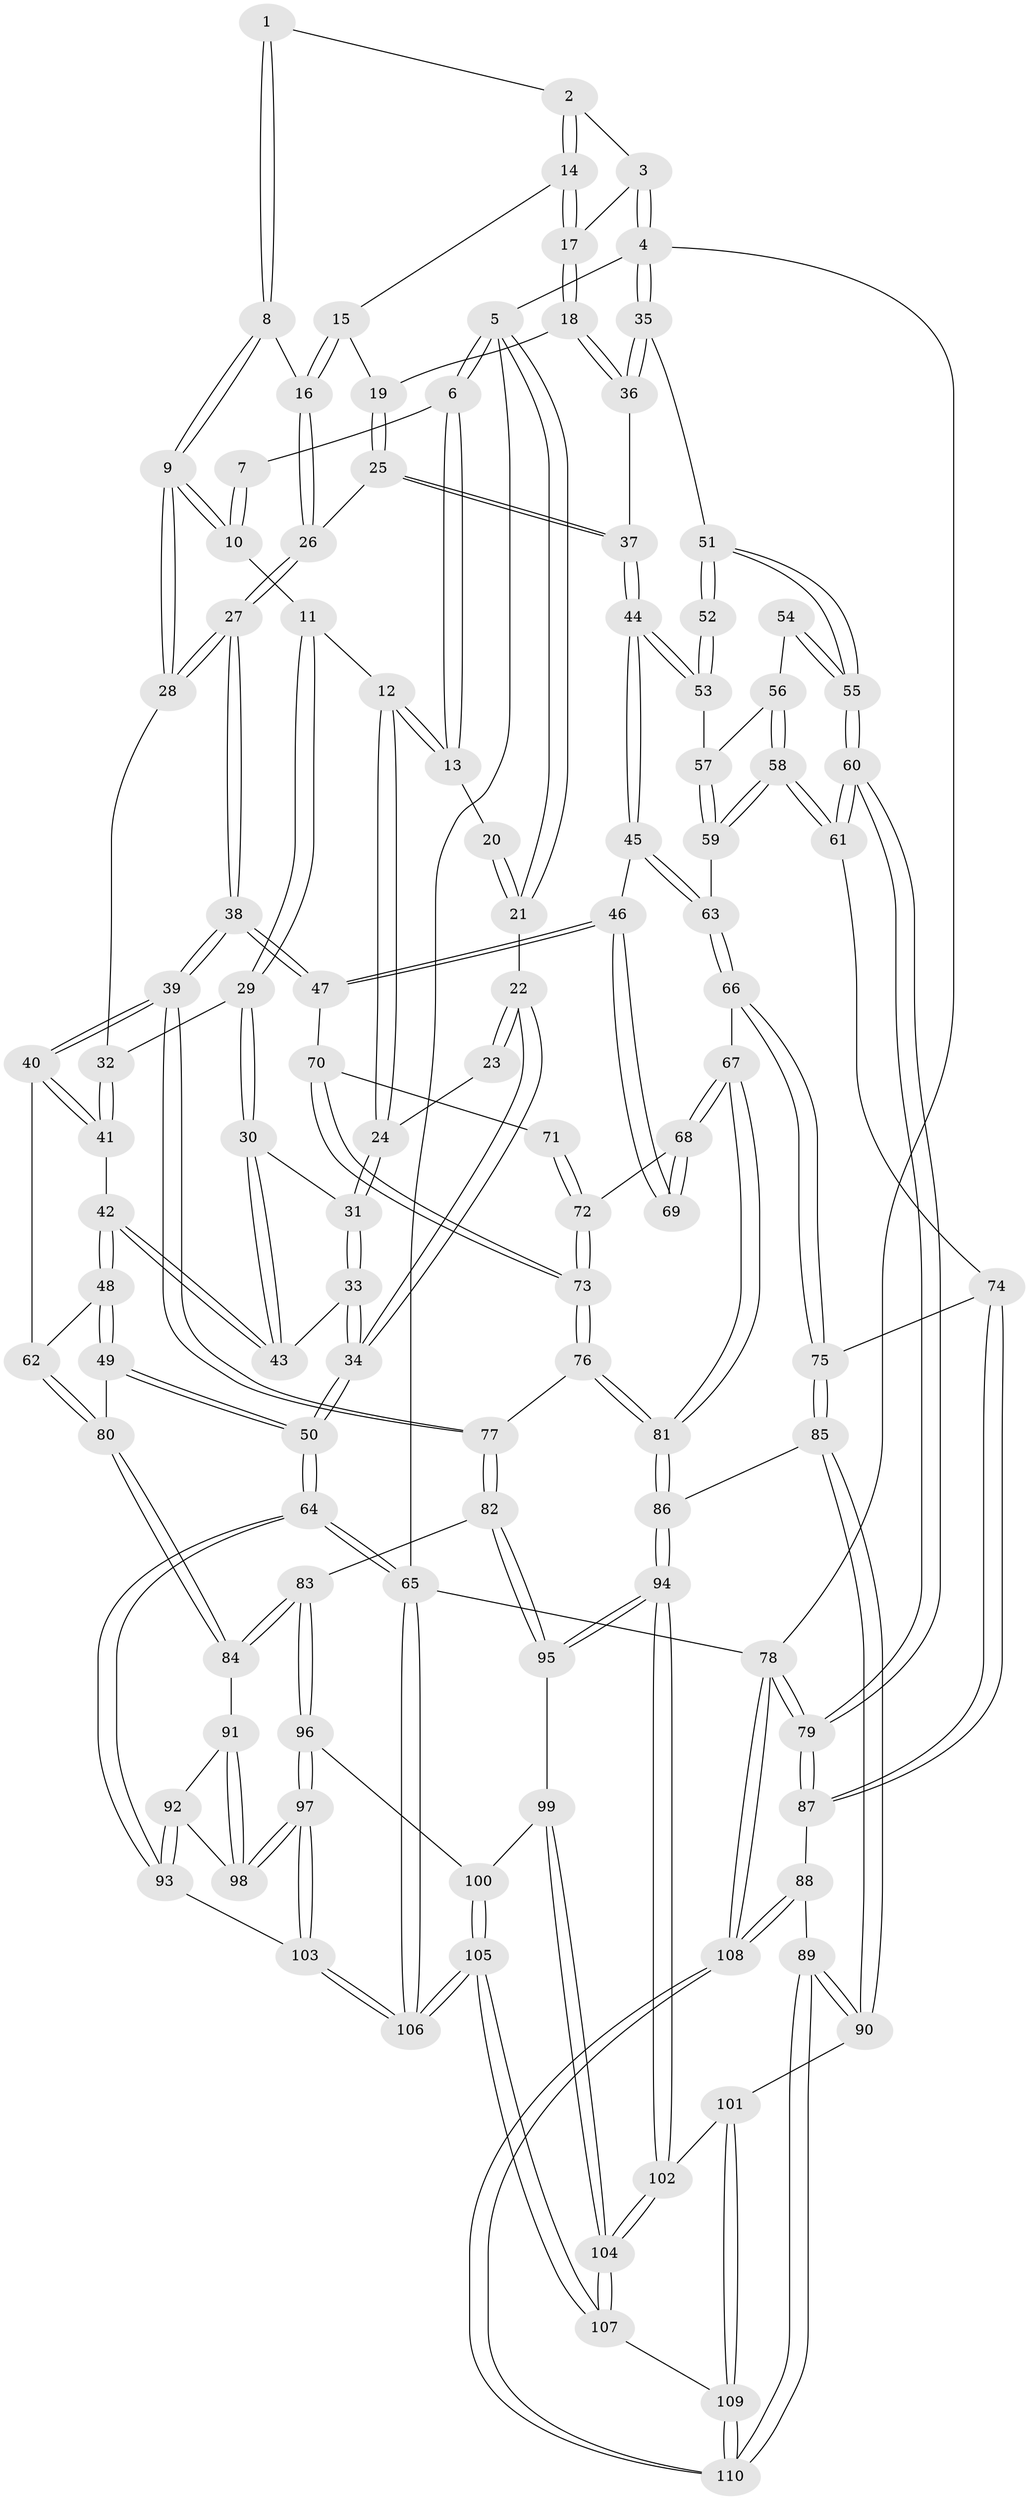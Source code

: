 // Generated by graph-tools (version 1.1) at 2025/11/02/27/25 16:11:53]
// undirected, 110 vertices, 272 edges
graph export_dot {
graph [start="1"]
  node [color=gray90,style=filled];
  1 [pos="+0.493360529333106+0"];
  2 [pos="+0.6256811003113528+0"];
  3 [pos="+0.9197950005755982+0"];
  4 [pos="+1+0"];
  5 [pos="+0+0"];
  6 [pos="+0.23663424986349538+0"];
  7 [pos="+0.24148730786792272+0"];
  8 [pos="+0.45647248701834653+0.08285581940521408"];
  9 [pos="+0.38029162902679753+0.1434159997024538"];
  10 [pos="+0.3714787055537388+0.1392172895237527"];
  11 [pos="+0.2900371395468533+0.13721466579815159"];
  12 [pos="+0.18331497307669165+0.08223648318234614"];
  13 [pos="+0.17761955782422653+0.057309651196564115"];
  14 [pos="+0.6488239091274026+0"];
  15 [pos="+0.6403233194226878+0.016091756012570443"];
  16 [pos="+0.5205707773373919+0.11532800920161694"];
  17 [pos="+0.8594065738575731+0.13502753811435017"];
  18 [pos="+0.862266508587825+0.1453748817239896"];
  19 [pos="+0.6580542168018597+0.08582119071678763"];
  20 [pos="+0.07461327516270773+0.06712629925410185"];
  21 [pos="+0+0.05963218814654649"];
  22 [pos="+0+0.16952659819358976"];
  23 [pos="+0.05394889724328809+0.13816309782885083"];
  24 [pos="+0.15264887392373083+0.15272676732429843"];
  25 [pos="+0.6191193591632442+0.24684904596382776"];
  26 [pos="+0.5940065311289296+0.2462903933003044"];
  27 [pos="+0.49464280129761995+0.287982282844374"];
  28 [pos="+0.3972494281473144+0.20778909797961145"];
  29 [pos="+0.24836732129175967+0.2666074476624287"];
  30 [pos="+0.23353972776685297+0.2787994212151168"];
  31 [pos="+0.15075093665212203+0.16388089046001106"];
  32 [pos="+0.355303036212868+0.24103883318754168"];
  33 [pos="+0.01832993705220513+0.2918556297028717"];
  34 [pos="+0+0.36485201729924804"];
  35 [pos="+1+0.19580516618550628"];
  36 [pos="+0.8738067348230434+0.165179552149765"];
  37 [pos="+0.7331410143937128+0.31315505762196194"];
  38 [pos="+0.4343807860020428+0.43855308481854055"];
  39 [pos="+0.4132688892074452+0.4563413361317454"];
  40 [pos="+0.3793070136958855+0.4468771557347676"];
  41 [pos="+0.3267054188694534+0.3970653548734611"];
  42 [pos="+0.23708352943108832+0.347053115313652"];
  43 [pos="+0.22567968851586653+0.31560496679210837"];
  44 [pos="+0.7392137994632411+0.3461699758457311"];
  45 [pos="+0.735463009388094+0.35559252646330486"];
  46 [pos="+0.7327996842440735+0.3599992629711994"];
  47 [pos="+0.4707250380523811+0.442672505496768"];
  48 [pos="+0.1511306400319774+0.4385524074998448"];
  49 [pos="+0.007506939633112237+0.5455589218415164"];
  50 [pos="+0+0.52550170163515"];
  51 [pos="+1+0.2338018388074722"];
  52 [pos="+0.85970614872494+0.3695724486650787"];
  53 [pos="+0.7627921615607115+0.35659903718392033"];
  54 [pos="+0.9537220386575816+0.43143332909905086"];
  55 [pos="+1+0.24413184732288437"];
  56 [pos="+0.9522817539827512+0.4344697408247098"];
  57 [pos="+0.8432737231030129+0.4374047433501806"];
  58 [pos="+0.925886840985333+0.5193186065897274"];
  59 [pos="+0.8791680070714105+0.48920644670555513"];
  60 [pos="+1+0.6465325404931205"];
  61 [pos="+0.9496449220329459+0.606132199598334"];
  62 [pos="+0.3105252184245684+0.4829541266328879"];
  63 [pos="+0.8156576420346284+0.5094700194013652"];
  64 [pos="+0+0.841519716845004"];
  65 [pos="+0+1"];
  66 [pos="+0.8017995210494939+0.5985337367689977"];
  67 [pos="+0.7473701623701142+0.5778692162139705"];
  68 [pos="+0.704124331075568+0.4725907886192431"];
  69 [pos="+0.7226400978181229+0.3853297792390392"];
  70 [pos="+0.5441054981443053+0.46761114026704015"];
  71 [pos="+0.5964461682018799+0.4560466607159848"];
  72 [pos="+0.6327052649854228+0.5224681545796293"];
  73 [pos="+0.6166848991964409+0.5373362736543664"];
  74 [pos="+0.8855458207245184+0.6382829296942263"];
  75 [pos="+0.8410682572241927+0.631280864028833"];
  76 [pos="+0.5828814469808654+0.6561383983477092"];
  77 [pos="+0.44277615396659+0.6368292317505585"];
  78 [pos="+1+1"];
  79 [pos="+1+0.9827750935967321"];
  80 [pos="+0.14023664317062146+0.6130829353803595"];
  81 [pos="+0.5993340102560212+0.6671946962124823"];
  82 [pos="+0.4308021860167768+0.6498874151084898"];
  83 [pos="+0.22435924248395864+0.6978153922026026"];
  84 [pos="+0.21256317687198611+0.6936306546165896"];
  85 [pos="+0.6823210113785383+0.7775544772646454"];
  86 [pos="+0.6351884013523006+0.7277744021076079"];
  87 [pos="+0.880389020161205+0.82664912439294"];
  88 [pos="+0.7908325969612436+0.8662202921282409"];
  89 [pos="+0.7097077574438341+0.8585901432733174"];
  90 [pos="+0.7077176160187946+0.8572288547718611"];
  91 [pos="+0.1808769452426925+0.7406906876696105"];
  92 [pos="+0.08129656428066998+0.827670882630554"];
  93 [pos="+0.0003205059382313463+0.8604475225464728"];
  94 [pos="+0.47226534996654534+0.848649944526557"];
  95 [pos="+0.4368755986223929+0.814824852948211"];
  96 [pos="+0.28507943864184065+0.8442330298020093"];
  97 [pos="+0.1876755480751677+0.9240273389424735"];
  98 [pos="+0.16798394117915527+0.8770890585583103"];
  99 [pos="+0.351482332251378+0.8542401882052425"];
  100 [pos="+0.3060967027025665+0.8555786021694334"];
  101 [pos="+0.5798795078886965+0.9140297508361964"];
  102 [pos="+0.49106653144450196+0.8828749345595013"];
  103 [pos="+0.17059190769924962+0.9701665222340746"];
  104 [pos="+0.4113733616454087+0.9983411969682883"];
  105 [pos="+0.3224953566099717+1"];
  106 [pos="+0.2253631691535538+1"];
  107 [pos="+0.34090601872320886+1"];
  108 [pos="+1+1"];
  109 [pos="+0.5293062076110606+1"];
  110 [pos="+0.7098590402007674+1"];
  1 -- 2;
  1 -- 8;
  1 -- 8;
  2 -- 3;
  2 -- 14;
  2 -- 14;
  3 -- 4;
  3 -- 4;
  3 -- 17;
  4 -- 5;
  4 -- 35;
  4 -- 35;
  4 -- 78;
  5 -- 6;
  5 -- 6;
  5 -- 21;
  5 -- 21;
  5 -- 65;
  6 -- 7;
  6 -- 13;
  6 -- 13;
  7 -- 10;
  7 -- 10;
  8 -- 9;
  8 -- 9;
  8 -- 16;
  9 -- 10;
  9 -- 10;
  9 -- 28;
  9 -- 28;
  10 -- 11;
  11 -- 12;
  11 -- 29;
  11 -- 29;
  12 -- 13;
  12 -- 13;
  12 -- 24;
  12 -- 24;
  13 -- 20;
  14 -- 15;
  14 -- 17;
  14 -- 17;
  15 -- 16;
  15 -- 16;
  15 -- 19;
  16 -- 26;
  16 -- 26;
  17 -- 18;
  17 -- 18;
  18 -- 19;
  18 -- 36;
  18 -- 36;
  19 -- 25;
  19 -- 25;
  20 -- 21;
  20 -- 21;
  21 -- 22;
  22 -- 23;
  22 -- 23;
  22 -- 34;
  22 -- 34;
  23 -- 24;
  24 -- 31;
  24 -- 31;
  25 -- 26;
  25 -- 37;
  25 -- 37;
  26 -- 27;
  26 -- 27;
  27 -- 28;
  27 -- 28;
  27 -- 38;
  27 -- 38;
  28 -- 32;
  29 -- 30;
  29 -- 30;
  29 -- 32;
  30 -- 31;
  30 -- 43;
  30 -- 43;
  31 -- 33;
  31 -- 33;
  32 -- 41;
  32 -- 41;
  33 -- 34;
  33 -- 34;
  33 -- 43;
  34 -- 50;
  34 -- 50;
  35 -- 36;
  35 -- 36;
  35 -- 51;
  36 -- 37;
  37 -- 44;
  37 -- 44;
  38 -- 39;
  38 -- 39;
  38 -- 47;
  38 -- 47;
  39 -- 40;
  39 -- 40;
  39 -- 77;
  39 -- 77;
  40 -- 41;
  40 -- 41;
  40 -- 62;
  41 -- 42;
  42 -- 43;
  42 -- 43;
  42 -- 48;
  42 -- 48;
  44 -- 45;
  44 -- 45;
  44 -- 53;
  44 -- 53;
  45 -- 46;
  45 -- 63;
  45 -- 63;
  46 -- 47;
  46 -- 47;
  46 -- 69;
  46 -- 69;
  47 -- 70;
  48 -- 49;
  48 -- 49;
  48 -- 62;
  49 -- 50;
  49 -- 50;
  49 -- 80;
  50 -- 64;
  50 -- 64;
  51 -- 52;
  51 -- 52;
  51 -- 55;
  51 -- 55;
  52 -- 53;
  52 -- 53;
  53 -- 57;
  54 -- 55;
  54 -- 55;
  54 -- 56;
  55 -- 60;
  55 -- 60;
  56 -- 57;
  56 -- 58;
  56 -- 58;
  57 -- 59;
  57 -- 59;
  58 -- 59;
  58 -- 59;
  58 -- 61;
  58 -- 61;
  59 -- 63;
  60 -- 61;
  60 -- 61;
  60 -- 79;
  60 -- 79;
  61 -- 74;
  62 -- 80;
  62 -- 80;
  63 -- 66;
  63 -- 66;
  64 -- 65;
  64 -- 65;
  64 -- 93;
  64 -- 93;
  65 -- 106;
  65 -- 106;
  65 -- 78;
  66 -- 67;
  66 -- 75;
  66 -- 75;
  67 -- 68;
  67 -- 68;
  67 -- 81;
  67 -- 81;
  68 -- 69;
  68 -- 69;
  68 -- 72;
  70 -- 71;
  70 -- 73;
  70 -- 73;
  71 -- 72;
  71 -- 72;
  72 -- 73;
  72 -- 73;
  73 -- 76;
  73 -- 76;
  74 -- 75;
  74 -- 87;
  74 -- 87;
  75 -- 85;
  75 -- 85;
  76 -- 77;
  76 -- 81;
  76 -- 81;
  77 -- 82;
  77 -- 82;
  78 -- 79;
  78 -- 79;
  78 -- 108;
  78 -- 108;
  79 -- 87;
  79 -- 87;
  80 -- 84;
  80 -- 84;
  81 -- 86;
  81 -- 86;
  82 -- 83;
  82 -- 95;
  82 -- 95;
  83 -- 84;
  83 -- 84;
  83 -- 96;
  83 -- 96;
  84 -- 91;
  85 -- 86;
  85 -- 90;
  85 -- 90;
  86 -- 94;
  86 -- 94;
  87 -- 88;
  88 -- 89;
  88 -- 108;
  88 -- 108;
  89 -- 90;
  89 -- 90;
  89 -- 110;
  89 -- 110;
  90 -- 101;
  91 -- 92;
  91 -- 98;
  91 -- 98;
  92 -- 93;
  92 -- 93;
  92 -- 98;
  93 -- 103;
  94 -- 95;
  94 -- 95;
  94 -- 102;
  94 -- 102;
  95 -- 99;
  96 -- 97;
  96 -- 97;
  96 -- 100;
  97 -- 98;
  97 -- 98;
  97 -- 103;
  97 -- 103;
  99 -- 100;
  99 -- 104;
  99 -- 104;
  100 -- 105;
  100 -- 105;
  101 -- 102;
  101 -- 109;
  101 -- 109;
  102 -- 104;
  102 -- 104;
  103 -- 106;
  103 -- 106;
  104 -- 107;
  104 -- 107;
  105 -- 106;
  105 -- 106;
  105 -- 107;
  105 -- 107;
  107 -- 109;
  108 -- 110;
  108 -- 110;
  109 -- 110;
  109 -- 110;
}
